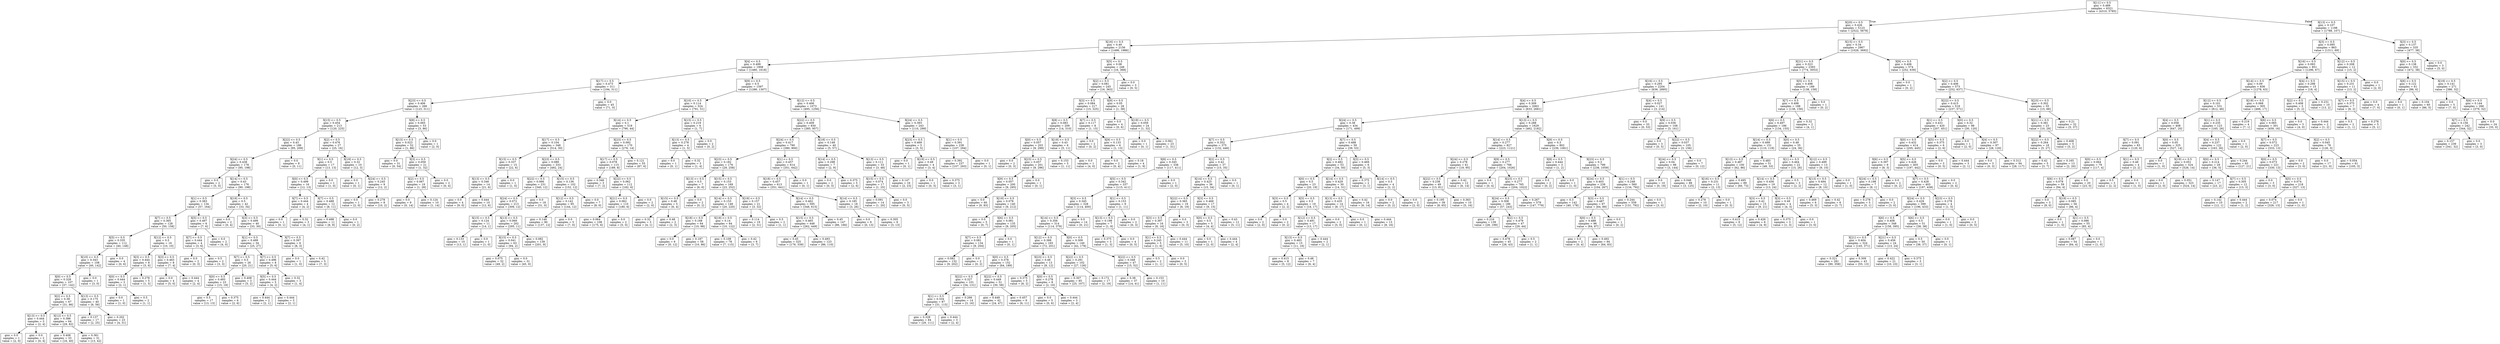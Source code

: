 digraph Tree {
node [shape=box] ;
0 [label="X[11] <= 0.5\ngini = 0.489\nsamples = 6321\nvalue = [4310, 5785]"] ;
1 [label="X[20] <= 0.5\ngini = 0.426\nsamples = 5123\nvalue = [2522, 5678]"] ;
0 -> 1 [labeldistance=2.5, labelangle=45, headlabel="True"] ;
2 [label="X[16] <= 0.5\ngini = 0.49\nsamples = 2156\nvalue = [1496, 1986]"] ;
1 -> 2 ;
3 [label="X[4] <= 0.5\ngini = 0.499\nsamples = 1908\nvalue = [1480, 1618]"] ;
2 -> 3 ;
4 [label="X[17] <= 0.5\ngini = 0.473\nsamples = 311\nvalue = [194, 311]"] ;
3 -> 4 ;
5 [label="X[23] <= 0.5\ngini = 0.406\nsamples = 266\nvalue = [123, 311]"] ;
4 -> 5 ;
6 [label="X[15] <= 0.5\ngini = 0.454\nsamples = 213\nvalue = [120, 225]"] ;
5 -> 6 ;
7 [label="X[22] <= 0.5\ngini = 0.43\nsamples = 186\nvalue = [95, 209]"] ;
6 -> 7 ;
8 [label="X[24] <= 0.5\ngini = 0.438\nsamples = 178\nvalue = [95, 198]"] ;
7 -> 8 ;
9 [label="gini = 0.0\nsamples = 2\nvalue = [5, 0]"] ;
8 -> 9 ;
10 [label="X[14] <= 0.5\ngini = 0.43\nsamples = 176\nvalue = [90, 198]"] ;
8 -> 10 ;
11 [label="X[1] <= 0.5\ngini = 0.383\nsamples = 134\nvalue = [57, 164]"] ;
10 -> 11 ;
12 [label="X[7] <= 0.5\ngini = 0.365\nsamples = 128\nvalue = [50, 158]"] ;
11 -> 12 ;
13 [label="X[5] <= 0.5\ngini = 0.335\nsamples = 112\nvalue = [40, 148]"] ;
12 -> 13 ;
14 [label="X[10] <= 0.5\ngini = 0.343\nsamples = 108\nvalue = [40, 142]"] ;
13 -> 14 ;
15 [label="X[0] <= 0.5\ngini = 0.328\nsamples = 107\nvalue = [37, 142]"] ;
14 -> 15 ;
16 [label="X[2] <= 0.5\ngini = 0.39\nsamples = 67\nvalue = [31, 86]"] ;
15 -> 16 ;
17 [label="X[13] <= 0.5\ngini = 0.444\nsamples = 3\nvalue = [2, 4]"] ;
16 -> 17 ;
18 [label="gini = 0.0\nsamples = 1\nvalue = [2, 0]"] ;
17 -> 18 ;
19 [label="gini = 0.0\nsamples = 2\nvalue = [0, 4]"] ;
17 -> 19 ;
20 [label="X[12] <= 0.5\ngini = 0.386\nsamples = 64\nvalue = [29, 82]"] ;
16 -> 20 ;
21 [label="gini = 0.408\nsamples = 33\nvalue = [16, 40]"] ;
20 -> 21 ;
22 [label="gini = 0.361\nsamples = 31\nvalue = [13, 42]"] ;
20 -> 22 ;
23 [label="X[13] <= 0.5\ngini = 0.175\nsamples = 40\nvalue = [6, 56]"] ;
15 -> 23 ;
24 [label="gini = 0.137\nsamples = 17\nvalue = [2, 25]"] ;
23 -> 24 ;
25 [label="gini = 0.202\nsamples = 23\nvalue = [4, 31]"] ;
23 -> 25 ;
26 [label="gini = 0.0\nsamples = 1\nvalue = [3, 0]"] ;
14 -> 26 ;
27 [label="gini = 0.0\nsamples = 4\nvalue = [0, 6]"] ;
13 -> 27 ;
28 [label="X[12] <= 0.5\ngini = 0.5\nsamples = 16\nvalue = [10, 10]"] ;
12 -> 28 ;
29 [label="X[3] <= 0.5\ngini = 0.444\nsamples = 8\nvalue = [3, 6]"] ;
28 -> 29 ;
30 [label="X[0] <= 0.5\ngini = 0.444\nsamples = 3\nvalue = [2, 1]"] ;
29 -> 30 ;
31 [label="gini = 0.0\nsamples = 1\nvalue = [1, 0]"] ;
30 -> 31 ;
32 [label="gini = 0.5\nsamples = 2\nvalue = [1, 1]"] ;
30 -> 32 ;
33 [label="gini = 0.278\nsamples = 5\nvalue = [1, 5]"] ;
29 -> 33 ;
34 [label="X[3] <= 0.5\ngini = 0.463\nsamples = 8\nvalue = [7, 4]"] ;
28 -> 34 ;
35 [label="gini = 0.0\nsamples = 4\nvalue = [5, 0]"] ;
34 -> 35 ;
36 [label="gini = 0.444\nsamples = 4\nvalue = [2, 4]"] ;
34 -> 36 ;
37 [label="X[5] <= 0.5\ngini = 0.497\nsamples = 6\nvalue = [7, 6]"] ;
11 -> 37 ;
38 [label="X[7] <= 0.5\ngini = 0.444\nsamples = 4\nvalue = [3, 6]"] ;
37 -> 38 ;
39 [label="gini = 0.0\nsamples = 2\nvalue = [0, 3]"] ;
38 -> 39 ;
40 [label="gini = 0.5\nsamples = 2\nvalue = [3, 3]"] ;
38 -> 40 ;
41 [label="gini = 0.0\nsamples = 2\nvalue = [4, 0]"] ;
37 -> 41 ;
42 [label="X[19] <= 0.5\ngini = 0.5\nsamples = 42\nvalue = [33, 34]"] ;
10 -> 42 ;
43 [label="gini = 0.0\nsamples = 2\nvalue = [0, 4]"] ;
42 -> 43 ;
44 [label="X[3] <= 0.5\ngini = 0.499\nsamples = 40\nvalue = [33, 30]"] ;
42 -> 44 ;
45 [label="X[1] <= 0.5\ngini = 0.499\nsamples = 34\nvalue = [25, 27]"] ;
44 -> 45 ;
46 [label="X[7] <= 0.5\ngini = 0.5\nsamples = 26\nvalue = [20, 21]"] ;
45 -> 46 ;
47 [label="X[0] <= 0.5\ngini = 0.493\nsamples = 23\nvalue = [15, 19]"] ;
46 -> 47 ;
48 [label="gini = 0.5\nsamples = 17\nvalue = [13, 13]"] ;
47 -> 48 ;
49 [label="gini = 0.375\nsamples = 6\nvalue = [2, 6]"] ;
47 -> 49 ;
50 [label="gini = 0.408\nsamples = 3\nvalue = [5, 2]"] ;
46 -> 50 ;
51 [label="X[7] <= 0.5\ngini = 0.496\nsamples = 8\nvalue = [5, 6]"] ;
45 -> 51 ;
52 [label="X[5] <= 0.5\ngini = 0.444\nsamples = 5\nvalue = [4, 2]"] ;
51 -> 52 ;
53 [label="gini = 0.444\nsamples = 2\nvalue = [2, 1]"] ;
52 -> 53 ;
54 [label="gini = 0.444\nsamples = 3\nvalue = [2, 1]"] ;
52 -> 54 ;
55 [label="gini = 0.32\nsamples = 3\nvalue = [1, 4]"] ;
51 -> 55 ;
56 [label="X[7] <= 0.5\ngini = 0.397\nsamples = 6\nvalue = [8, 3]"] ;
44 -> 56 ;
57 [label="gini = 0.0\nsamples = 1\nvalue = [1, 0]"] ;
56 -> 57 ;
58 [label="gini = 0.42\nsamples = 5\nvalue = [7, 3]"] ;
56 -> 58 ;
59 [label="gini = 0.0\nsamples = 8\nvalue = [0, 11]"] ;
7 -> 59 ;
60 [label="X[2] <= 0.5\ngini = 0.476\nsamples = 27\nvalue = [25, 16]"] ;
6 -> 60 ;
61 [label="X[1] <= 0.5\ngini = 0.5\nsamples = 17\nvalue = [13, 13]"] ;
60 -> 61 ;
62 [label="X[0] <= 0.5\ngini = 0.499\nsamples = 16\nvalue = [12, 13]"] ;
61 -> 62 ;
63 [label="X[7] <= 0.5\ngini = 0.444\nsamples = 4\nvalue = [4, 2]"] ;
62 -> 63 ;
64 [label="gini = 0.0\nsamples = 1\nvalue = [0, 1]"] ;
63 -> 64 ;
65 [label="gini = 0.32\nsamples = 3\nvalue = [4, 1]"] ;
63 -> 65 ;
66 [label="X[7] <= 0.5\ngini = 0.488\nsamples = 12\nvalue = [8, 11]"] ;
62 -> 66 ;
67 [label="gini = 0.498\nsamples = 11\nvalue = [8, 9]"] ;
66 -> 67 ;
68 [label="gini = 0.0\nsamples = 1\nvalue = [0, 2]"] ;
66 -> 68 ;
69 [label="gini = 0.0\nsamples = 1\nvalue = [1, 0]"] ;
61 -> 69 ;
70 [label="X[19] <= 0.5\ngini = 0.32\nsamples = 10\nvalue = [12, 3]"] ;
60 -> 70 ;
71 [label="gini = 0.0\nsamples = 1\nvalue = [0, 1]"] ;
70 -> 71 ;
72 [label="X[24] <= 0.5\ngini = 0.245\nsamples = 9\nvalue = [12, 2]"] ;
70 -> 72 ;
73 [label="gini = 0.0\nsamples = 1\nvalue = [2, 0]"] ;
72 -> 73 ;
74 [label="gini = 0.278\nsamples = 8\nvalue = [10, 2]"] ;
72 -> 74 ;
75 [label="X[8] <= 0.5\ngini = 0.065\nsamples = 53\nvalue = [3, 86]"] ;
5 -> 75 ;
76 [label="X[13] <= 0.5\ngini = 0.023\nsamples = 52\nvalue = [1, 86]"] ;
75 -> 76 ;
77 [label="gini = 0.0\nsamples = 31\nvalue = [0, 54]"] ;
76 -> 77 ;
78 [label="X[3] <= 0.5\ngini = 0.059\nsamples = 21\nvalue = [1, 32]"] ;
76 -> 78 ;
79 [label="X[2] <= 0.5\ngini = 0.067\nsamples = 19\nvalue = [1, 28]"] ;
78 -> 79 ;
80 [label="gini = 0.0\nsamples = 9\nvalue = [0, 14]"] ;
79 -> 80 ;
81 [label="gini = 0.124\nsamples = 10\nvalue = [1, 14]"] ;
79 -> 81 ;
82 [label="gini = 0.0\nsamples = 2\nvalue = [0, 4]"] ;
78 -> 82 ;
83 [label="gini = 0.0\nsamples = 1\nvalue = [2, 0]"] ;
75 -> 83 ;
84 [label="gini = 0.0\nsamples = 45\nvalue = [71, 0]"] ;
4 -> 84 ;
85 [label="X[9] <= 0.5\ngini = 0.5\nsamples = 1597\nvalue = [1286, 1307]"] ;
3 -> 85 ;
86 [label="X[10] <= 0.5\ngini = 0.114\nsamples = 524\nvalue = [791, 51]"] ;
85 -> 86 ;
87 [label="X[14] <= 0.5\ngini = 0.1\nsamples = 518\nvalue = [790, 44]"] ;
86 -> 87 ;
88 [label="X[17] <= 0.5\ngini = 0.104\nsamples = 348\nvalue = [514, 30]"] ;
87 -> 88 ;
89 [label="X[15] <= 0.5\ngini = 0.337\nsamples = 15\nvalue = [22, 6]"] ;
88 -> 89 ;
90 [label="X[13] <= 0.5\ngini = 0.346\nsamples = 14\nvalue = [21, 6]"] ;
89 -> 90 ;
91 [label="gini = 0.0\nsamples = 4\nvalue = [9, 0]"] ;
90 -> 91 ;
92 [label="gini = 0.444\nsamples = 10\nvalue = [12, 6]"] ;
90 -> 92 ;
93 [label="gini = 0.0\nsamples = 1\nvalue = [1, 0]"] ;
89 -> 93 ;
94 [label="X[23] <= 0.5\ngini = 0.089\nsamples = 333\nvalue = [492, 24]"] ;
88 -> 94 ;
95 [label="X[22] <= 0.5\ngini = 0.066\nsamples = 231\nvalue = [340, 12]"] ;
94 -> 95 ;
96 [label="X[24] <= 0.5\ngini = 0.072\nsamples = 213\nvalue = [309, 12]"] ;
95 -> 96 ;
97 [label="X[15] <= 0.5\ngini = 0.124\nsamples = 11\nvalue = [14, 1]"] ;
96 -> 97 ;
98 [label="gini = 0.133\nsamples = 10\nvalue = [13, 1]"] ;
97 -> 98 ;
99 [label="gini = 0.0\nsamples = 1\nvalue = [1, 0]"] ;
97 -> 99 ;
100 [label="X[13] <= 0.5\ngini = 0.069\nsamples = 202\nvalue = [295, 11]"] ;
96 -> 100 ;
101 [label="X[15] <= 0.5\ngini = 0.041\nsamples = 63\nvalue = [94, 2]"] ;
100 -> 101 ;
102 [label="gini = 0.075\nsamples = 32\nvalue = [49, 2]"] ;
101 -> 102 ;
103 [label="gini = 0.0\nsamples = 31\nvalue = [45, 0]"] ;
101 -> 103 ;
104 [label="gini = 0.082\nsamples = 139\nvalue = [201, 9]"] ;
100 -> 104 ;
105 [label="gini = 0.0\nsamples = 18\nvalue = [31, 0]"] ;
95 -> 105 ;
106 [label="X[15] <= 0.5\ngini = 0.136\nsamples = 102\nvalue = [152, 12]"] ;
94 -> 106 ;
107 [label="X[12] <= 0.5\ngini = 0.142\nsamples = 95\nvalue = [144, 12]"] ;
106 -> 107 ;
108 [label="gini = 0.148\nsamples = 90\nvalue = [137, 12]"] ;
107 -> 108 ;
109 [label="gini = 0.0\nsamples = 5\nvalue = [7, 0]"] ;
107 -> 109 ;
110 [label="gini = 0.0\nsamples = 7\nvalue = [8, 0]"] ;
106 -> 110 ;
111 [label="X[23] <= 0.5\ngini = 0.092\nsamples = 170\nvalue = [276, 14]"] ;
87 -> 111 ;
112 [label="X[17] <= 0.5\ngini = 0.078\nsamples = 115\nvalue = [189, 8]"] ;
111 -> 112 ;
113 [label="gini = 0.346\nsamples = 3\nvalue = [7, 2]"] ;
112 -> 113 ;
114 [label="X[22] <= 0.5\ngini = 0.062\nsamples = 112\nvalue = [182, 6]"] ;
112 -> 114 ;
115 [label="X[21] <= 0.5\ngini = 0.062\nsamples = 110\nvalue = [180, 6]"] ;
114 -> 115 ;
116 [label="gini = 0.064\nsamples = 108\nvalue = [175, 6]"] ;
115 -> 116 ;
117 [label="gini = 0.0\nsamples = 2\nvalue = [5, 0]"] ;
115 -> 117 ;
118 [label="gini = 0.0\nsamples = 2\nvalue = [2, 0]"] ;
114 -> 118 ;
119 [label="gini = 0.121\nsamples = 55\nvalue = [87, 6]"] ;
111 -> 119 ;
120 [label="X[15] <= 0.5\ngini = 0.219\nsamples = 6\nvalue = [1, 7]"] ;
86 -> 120 ;
121 [label="X[13] <= 0.5\ngini = 0.278\nsamples = 4\nvalue = [1, 5]"] ;
120 -> 121 ;
122 [label="gini = 0.0\nsamples = 1\nvalue = [0, 1]"] ;
121 -> 122 ;
123 [label="gini = 0.32\nsamples = 3\nvalue = [1, 4]"] ;
121 -> 123 ;
124 [label="gini = 0.0\nsamples = 2\nvalue = [0, 2]"] ;
120 -> 124 ;
125 [label="X[12] <= 0.5\ngini = 0.406\nsamples = 1073\nvalue = [495, 1256]"] ;
85 -> 125 ;
126 [label="X[22] <= 0.5\ngini = 0.409\nsamples = 830\nvalue = [385, 957]"] ;
125 -> 126 ;
127 [label="X[24] <= 0.5\ngini = 0.417\nsamples = 790\nvalue = [380, 900]"] ;
126 -> 127 ;
128 [label="X[23] <= 0.5\ngini = 0.182\nsamples = 176\nvalue = [29, 258]"] ;
127 -> 128 ;
129 [label="X[13] <= 0.5\ngini = 0.5\nsamples = 7\nvalue = [6, 6]"] ;
128 -> 129 ;
130 [label="X[15] <= 0.5\ngini = 0.48\nsamples = 5\nvalue = [6, 4]"] ;
129 -> 130 ;
131 [label="gini = 0.32\nsamples = 3\nvalue = [4, 1]"] ;
130 -> 131 ;
132 [label="gini = 0.48\nsamples = 2\nvalue = [2, 3]"] ;
130 -> 132 ;
133 [label="gini = 0.0\nsamples = 2\nvalue = [0, 2]"] ;
129 -> 133 ;
134 [label="X[15] <= 0.5\ngini = 0.153\nsamples = 169\nvalue = [23, 252]"] ;
128 -> 134 ;
135 [label="X[14] <= 0.5\ngini = 0.153\nsamples = 148\nvalue = [20, 220]"] ;
134 -> 135 ;
136 [label="X[18] <= 0.5\ngini = 0.168\nsamples = 64\nvalue = [10, 98]"] ;
135 -> 136 ;
137 [label="gini = 0.0\nsamples = 6\nvalue = [0, 12]"] ;
136 -> 137 ;
138 [label="gini = 0.187\nsamples = 58\nvalue = [10, 86]"] ;
136 -> 138 ;
139 [label="X[19] <= 0.5\ngini = 0.14\nsamples = 84\nvalue = [10, 122]"] ;
135 -> 139 ;
140 [label="gini = 0.108\nsamples = 78\nvalue = [7, 115]"] ;
139 -> 140 ;
141 [label="gini = 0.42\nsamples = 6\nvalue = [3, 7]"] ;
139 -> 141 ;
142 [label="X[19] <= 0.5\ngini = 0.157\nsamples = 21\nvalue = [3, 32]"] ;
134 -> 142 ;
143 [label="gini = 0.114\nsamples = 19\nvalue = [2, 31]"] ;
142 -> 143 ;
144 [label="gini = 0.5\nsamples = 2\nvalue = [1, 1]"] ;
142 -> 144 ;
145 [label="X[1] <= 0.5\ngini = 0.457\nsamples = 614\nvalue = [351, 642]"] ;
127 -> 145 ;
146 [label="X[18] <= 0.5\ngini = 0.457\nsamples = 613\nvalue = [351, 641]"] ;
145 -> 146 ;
147 [label="X[14] <= 0.5\ngini = 0.462\nsamples = 595\nvalue = [348, 615]"] ;
146 -> 147 ;
148 [label="X[15] <= 0.5\ngini = 0.465\nsamples = 448\nvalue = [262, 449]"] ;
147 -> 148 ;
149 [label="gini = 0.45\nsamples = 325\nvalue = [176, 339]"] ;
148 -> 149 ;
150 [label="gini = 0.493\nsamples = 123\nvalue = [86, 110]"] ;
148 -> 150 ;
151 [label="gini = 0.45\nsamples = 147\nvalue = [86, 166]"] ;
147 -> 151 ;
152 [label="X[14] <= 0.5\ngini = 0.185\nsamples = 18\nvalue = [3, 26]"] ;
146 -> 152 ;
153 [label="gini = 0.0\nsamples = 9\nvalue = [0, 13]"] ;
152 -> 153 ;
154 [label="gini = 0.305\nsamples = 9\nvalue = [3, 13]"] ;
152 -> 154 ;
155 [label="gini = 0.0\nsamples = 1\nvalue = [0, 1]"] ;
145 -> 155 ;
156 [label="X[18] <= 0.5\ngini = 0.148\nsamples = 40\nvalue = [5, 57]"] ;
126 -> 156 ;
157 [label="X[14] <= 0.5\ngini = 0.298\nsamples = 7\nvalue = [2, 9]"] ;
156 -> 157 ;
158 [label="gini = 0.0\nsamples = 2\nvalue = [0, 3]"] ;
157 -> 158 ;
159 [label="gini = 0.375\nsamples = 5\nvalue = [2, 6]"] ;
157 -> 159 ;
160 [label="X[13] <= 0.5\ngini = 0.111\nsamples = 33\nvalue = [3, 48]"] ;
156 -> 160 ;
161 [label="X[15] <= 0.5\ngini = 0.074\nsamples = 17\nvalue = [1, 25]"] ;
160 -> 161 ;
162 [label="gini = 0.091\nsamples = 14\nvalue = [1, 20]"] ;
161 -> 162 ;
163 [label="gini = 0.0\nsamples = 3\nvalue = [0, 5]"] ;
161 -> 163 ;
164 [label="gini = 0.147\nsamples = 16\nvalue = [2, 23]"] ;
160 -> 164 ;
165 [label="X[24] <= 0.5\ngini = 0.393\nsamples = 243\nvalue = [110, 299]"] ;
125 -> 165 ;
166 [label="X[23] <= 0.5\ngini = 0.469\nsamples = 5\nvalue = [3, 5]"] ;
165 -> 166 ;
167 [label="gini = 0.0\nsamples = 1\nvalue = [0, 1]"] ;
166 -> 167 ;
168 [label="X[19] <= 0.5\ngini = 0.49\nsamples = 4\nvalue = [3, 4]"] ;
166 -> 168 ;
169 [label="gini = 0.0\nsamples = 1\nvalue = [0, 3]"] ;
168 -> 169 ;
170 [label="gini = 0.375\nsamples = 3\nvalue = [3, 1]"] ;
168 -> 170 ;
171 [label="X[1] <= 0.5\ngini = 0.391\nsamples = 238\nvalue = [107, 294]"] ;
165 -> 171 ;
172 [label="gini = 0.392\nsamples = 237\nvalue = [107, 293]"] ;
171 -> 172 ;
173 [label="gini = 0.0\nsamples = 1\nvalue = [0, 1]"] ;
171 -> 173 ;
174 [label="X[5] <= 0.5\ngini = 0.08\nsamples = 248\nvalue = [16, 368]"] ;
2 -> 174 ;
175 [label="X[2] <= 0.5\ngini = 0.081\nsamples = 245\nvalue = [16, 363]"] ;
174 -> 175 ;
176 [label="X[3] <= 0.5\ngini = 0.084\nsamples = 217\nvalue = [15, 325]"] ;
175 -> 176 ;
177 [label="X[8] <= 0.5\ngini = 0.083\nsamples = 209\nvalue = [14, 310]"] ;
176 -> 177 ;
178 [label="X[0] <= 0.5\ngini = 0.057\nsamples = 203\nvalue = [9, 299]"] ;
177 -> 178 ;
179 [label="gini = 0.0\nsamples = 2\nvalue = [0, 3]"] ;
178 -> 179 ;
180 [label="X[23] <= 0.5\ngini = 0.057\nsamples = 201\nvalue = [9, 296]"] ;
178 -> 180 ;
181 [label="X[9] <= 0.5\ngini = 0.057\nsamples = 200\nvalue = [9, 295]"] ;
180 -> 181 ;
182 [label="gini = 0.0\nsamples = 60\nvalue = [0, 83]"] ;
181 -> 182 ;
183 [label="X[19] <= 0.5\ngini = 0.078\nsamples = 140\nvalue = [9, 212]"] ;
181 -> 183 ;
184 [label="gini = 0.0\nsamples = 5\nvalue = [0, 7]"] ;
183 -> 184 ;
185 [label="X[6] <= 0.5\ngini = 0.081\nsamples = 135\nvalue = [9, 205]"] ;
183 -> 185 ;
186 [label="X[7] <= 0.5\ngini = 0.081\nsamples = 134\nvalue = [9, 204]"] ;
185 -> 186 ;
187 [label="gini = 0.082\nsamples = 132\nvalue = [9, 202]"] ;
186 -> 187 ;
188 [label="gini = 0.0\nsamples = 2\nvalue = [0, 2]"] ;
186 -> 188 ;
189 [label="gini = 0.0\nsamples = 1\nvalue = [0, 1]"] ;
185 -> 189 ;
190 [label="gini = 0.0\nsamples = 1\nvalue = [0, 1]"] ;
180 -> 190 ;
191 [label="X[19] <= 0.5\ngini = 0.43\nsamples = 6\nvalue = [5, 11]"] ;
177 -> 191 ;
192 [label="gini = 0.153\nsamples = 5\nvalue = [1, 11]"] ;
191 -> 192 ;
193 [label="gini = 0.0\nsamples = 1\nvalue = [4, 0]"] ;
191 -> 193 ;
194 [label="X[7] <= 0.5\ngini = 0.117\nsamples = 8\nvalue = [1, 15]"] ;
176 -> 194 ;
195 [label="gini = 0.0\nsamples = 2\nvalue = [0, 2]"] ;
194 -> 195 ;
196 [label="X[9] <= 0.5\ngini = 0.133\nsamples = 6\nvalue = [1, 13]"] ;
194 -> 196 ;
197 [label="gini = 0.0\nsamples = 2\nvalue = [0, 4]"] ;
196 -> 197 ;
198 [label="gini = 0.18\nsamples = 4\nvalue = [1, 9]"] ;
196 -> 198 ;
199 [label="X[9] <= 0.5\ngini = 0.05\nsamples = 28\nvalue = [1, 38]"] ;
175 -> 199 ;
200 [label="gini = 0.0\nsamples = 4\nvalue = [0, 6]"] ;
199 -> 200 ;
201 [label="X[19] <= 0.5\ngini = 0.059\nsamples = 24\nvalue = [1, 32]"] ;
199 -> 201 ;
202 [label="gini = 0.0\nsamples = 1\nvalue = [0, 1]"] ;
201 -> 202 ;
203 [label="gini = 0.061\nsamples = 23\nvalue = [1, 31]"] ;
201 -> 203 ;
204 [label="gini = 0.0\nsamples = 3\nvalue = [0, 5]"] ;
174 -> 204 ;
205 [label="X[15] <= 0.5\ngini = 0.34\nsamples = 2967\nvalue = [1026, 3692]"] ;
1 -> 205 ;
206 [label="X[21] <= 0.5\ngini = 0.323\nsamples = 2393\nvalue = [774, 3053]"] ;
205 -> 206 ;
207 [label="X[16] <= 0.5\ngini = 0.295\nsamples = 2204\nvalue = [636, 2895]"] ;
206 -> 207 ;
208 [label="X[4] <= 0.5\ngini = 0.309\nsamples = 2063\nvalue = [633, 2681]"] ;
207 -> 208 ;
209 [label="X[24] <= 0.5\ngini = 0.38\nsamples = 434\nvalue = [171, 499]"] ;
208 -> 209 ;
210 [label="X[7] <= 0.5\ngini = 0.352\nsamples = 375\nvalue = [132, 446]"] ;
209 -> 210 ;
211 [label="X[8] <= 0.5\ngini = 0.345\nsamples = 338\nvalue = [117, 411]"] ;
210 -> 211 ;
212 [label="X[5] <= 0.5\ngini = 0.342\nsamples = 337\nvalue = [115, 411]"] ;
211 -> 212 ;
213 [label="X[3] <= 0.5\ngini = 0.345\nsamples = 328\nvalue = [114, 400]"] ;
212 -> 213 ;
214 [label="X[14] <= 0.5\ngini = 0.356\nsamples = 314\nvalue = [114, 379]"] ;
213 -> 214 ;
215 [label="X[12] <= 0.5\ngini = 0.388\nsamples = 165\nvalue = [72, 201]"] ;
214 -> 215 ;
216 [label="X[0] <= 0.5\ngini = 0.378\nsamples = 152\nvalue = [64, 189]"] ;
215 -> 216 ;
217 [label="X[22] <= 0.5\ngini = 0.327\nsamples = 101\nvalue = [34, 131]"] ;
216 -> 217 ;
218 [label="X[1] <= 0.5\ngini = 0.334\nsamples = 87\nvalue = [31, 115]"] ;
217 -> 218 ;
219 [label="gini = 0.328\nsamples = 84\nvalue = [29, 111]"] ;
218 -> 219 ;
220 [label="gini = 0.444\nsamples = 3\nvalue = [2, 4]"] ;
218 -> 220 ;
221 [label="gini = 0.266\nsamples = 14\nvalue = [3, 16]"] ;
217 -> 221 ;
222 [label="X[22] <= 0.5\ngini = 0.449\nsamples = 51\nvalue = [30, 58]"] ;
216 -> 222 ;
223 [label="gini = 0.448\nsamples = 42\nvalue = [24, 47]"] ;
222 -> 223 ;
224 [label="gini = 0.457\nsamples = 9\nvalue = [6, 11]"] ;
222 -> 224 ;
225 [label="X[23] <= 0.5\ngini = 0.48\nsamples = 13\nvalue = [8, 12]"] ;
215 -> 225 ;
226 [label="gini = 0.375\nsamples = 5\nvalue = [6, 2]"] ;
225 -> 226 ;
227 [label="X[0] <= 0.5\ngini = 0.278\nsamples = 8\nvalue = [2, 10]"] ;
225 -> 227 ;
228 [label="gini = 0.0\nsamples = 5\nvalue = [0, 6]"] ;
227 -> 228 ;
229 [label="gini = 0.444\nsamples = 3\nvalue = [2, 4]"] ;
227 -> 229 ;
230 [label="X[0] <= 0.5\ngini = 0.309\nsamples = 149\nvalue = [42, 178]"] ;
214 -> 230 ;
231 [label="X[22] <= 0.5\ngini = 0.291\nsamples = 102\nvalue = [27, 126]"] ;
230 -> 231 ;
232 [label="gini = 0.307\nsamples = 85\nvalue = [25, 107]"] ;
231 -> 232 ;
233 [label="gini = 0.172\nsamples = 17\nvalue = [2, 19]"] ;
231 -> 233 ;
234 [label="X[22] <= 0.5\ngini = 0.348\nsamples = 47\nvalue = [15, 52]"] ;
230 -> 234 ;
235 [label="gini = 0.38\nsamples = 37\nvalue = [14, 41]"] ;
234 -> 235 ;
236 [label="gini = 0.153\nsamples = 10\nvalue = [1, 11]"] ;
234 -> 236 ;
237 [label="gini = 0.0\nsamples = 14\nvalue = [0, 21]"] ;
213 -> 237 ;
238 [label="X[1] <= 0.5\ngini = 0.153\nsamples = 9\nvalue = [1, 11]"] ;
212 -> 238 ;
239 [label="X[13] <= 0.5\ngini = 0.198\nsamples = 7\nvalue = [1, 8]"] ;
238 -> 239 ;
240 [label="gini = 0.375\nsamples = 3\nvalue = [1, 3]"] ;
239 -> 240 ;
241 [label="gini = 0.0\nsamples = 4\nvalue = [0, 5]"] ;
239 -> 241 ;
242 [label="gini = 0.0\nsamples = 2\nvalue = [0, 3]"] ;
238 -> 242 ;
243 [label="gini = 0.0\nsamples = 1\nvalue = [2, 0]"] ;
211 -> 243 ;
244 [label="X[2] <= 0.5\ngini = 0.42\nsamples = 37\nvalue = [15, 35]"] ;
210 -> 244 ;
245 [label="X[14] <= 0.5\ngini = 0.425\nsamples = 36\nvalue = [15, 34]"] ;
244 -> 245 ;
246 [label="X[22] <= 0.5\ngini = 0.365\nsamples = 19\nvalue = [6, 19]"] ;
245 -> 246 ;
247 [label="X[3] <= 0.5\ngini = 0.397\nsamples = 16\nvalue = [6, 16]"] ;
246 -> 247 ;
248 [label="X[1] <= 0.5\ngini = 0.245\nsamples = 5\nvalue = [1, 6]"] ;
247 -> 248 ;
249 [label="gini = 0.5\nsamples = 2\nvalue = [1, 1]"] ;
248 -> 249 ;
250 [label="gini = 0.0\nsamples = 3\nvalue = [0, 5]"] ;
248 -> 250 ;
251 [label="gini = 0.444\nsamples = 11\nvalue = [5, 10]"] ;
247 -> 251 ;
252 [label="gini = 0.0\nsamples = 3\nvalue = [0, 3]"] ;
246 -> 252 ;
253 [label="X[3] <= 0.5\ngini = 0.469\nsamples = 17\nvalue = [9, 15]"] ;
245 -> 253 ;
254 [label="X[0] <= 0.5\ngini = 0.5\nsamples = 5\nvalue = [4, 4]"] ;
253 -> 254 ;
255 [label="gini = 0.0\nsamples = 1\nvalue = [2, 0]"] ;
254 -> 255 ;
256 [label="gini = 0.444\nsamples = 4\nvalue = [2, 4]"] ;
254 -> 256 ;
257 [label="gini = 0.43\nsamples = 12\nvalue = [5, 11]"] ;
253 -> 257 ;
258 [label="gini = 0.0\nsamples = 1\nvalue = [0, 1]"] ;
244 -> 258 ;
259 [label="X[7] <= 0.5\ngini = 0.488\nsamples = 59\nvalue = [39, 53]"] ;
209 -> 259 ;
260 [label="X[2] <= 0.5\ngini = 0.482\nsamples = 53\nvalue = [34, 50]"] ;
259 -> 260 ;
261 [label="X[0] <= 0.5\ngini = 0.5\nsamples = 23\nvalue = [20, 19]"] ;
260 -> 261 ;
262 [label="X[3] <= 0.5\ngini = 0.5\nsamples = 4\nvalue = [2, 2]"] ;
261 -> 262 ;
263 [label="gini = 0.0\nsamples = 2\nvalue = [2, 0]"] ;
262 -> 263 ;
264 [label="gini = 0.0\nsamples = 2\nvalue = [0, 2]"] ;
262 -> 264 ;
265 [label="X[5] <= 0.5\ngini = 0.5\nsamples = 19\nvalue = [18, 17]"] ;
261 -> 265 ;
266 [label="X[12] <= 0.5\ngini = 0.491\nsamples = 17\nvalue = [13, 17]"] ;
265 -> 266 ;
267 [label="X[13] <= 0.5\ngini = 0.483\nsamples = 15\nvalue = [11, 16]"] ;
266 -> 267 ;
268 [label="gini = 0.415\nsamples = 8\nvalue = [5, 12]"] ;
267 -> 268 ;
269 [label="gini = 0.48\nsamples = 7\nvalue = [6, 4]"] ;
267 -> 269 ;
270 [label="gini = 0.444\nsamples = 2\nvalue = [2, 1]"] ;
266 -> 270 ;
271 [label="gini = 0.0\nsamples = 2\nvalue = [5, 0]"] ;
265 -> 271 ;
272 [label="X[14] <= 0.5\ngini = 0.429\nsamples = 30\nvalue = [14, 31]"] ;
260 -> 272 ;
273 [label="X[13] <= 0.5\ngini = 0.435\nsamples = 14\nvalue = [8, 17]"] ;
272 -> 273 ;
274 [label="gini = 0.0\nsamples = 1\nvalue = [0, 1]"] ;
273 -> 274 ;
275 [label="gini = 0.444\nsamples = 13\nvalue = [8, 16]"] ;
273 -> 275 ;
276 [label="gini = 0.42\nsamples = 16\nvalue = [6, 14]"] ;
272 -> 276 ;
277 [label="X[3] <= 0.5\ngini = 0.469\nsamples = 6\nvalue = [5, 3]"] ;
259 -> 277 ;
278 [label="gini = 0.375\nsamples = 2\nvalue = [3, 1]"] ;
277 -> 278 ;
279 [label="X[14] <= 0.5\ngini = 0.5\nsamples = 4\nvalue = [2, 2]"] ;
277 -> 279 ;
280 [label="gini = 0.0\nsamples = 2\nvalue = [0, 2]"] ;
279 -> 280 ;
281 [label="gini = 0.0\nsamples = 2\nvalue = [2, 0]"] ;
279 -> 281 ;
282 [label="X[13] <= 0.5\ngini = 0.288\nsamples = 1629\nvalue = [462, 2182]"] ;
208 -> 282 ;
283 [label="X[14] <= 0.5\ngini = 0.277\nsamples = 827\nvalue = [223, 1121]"] ;
282 -> 283 ;
284 [label="X[24] <= 0.5\ngini = 0.278\nsamples = 61\nvalue = [19, 95]"] ;
283 -> 284 ;
285 [label="X[22] <= 0.5\ngini = 0.238\nsamples = 49\nvalue = [13, 81]"] ;
284 -> 285 ;
286 [label="gini = 0.195\nsamples = 39\nvalue = [8, 65]"] ;
285 -> 286 ;
287 [label="gini = 0.363\nsamples = 10\nvalue = [5, 16]"] ;
285 -> 287 ;
288 [label="gini = 0.42\nsamples = 12\nvalue = [6, 14]"] ;
284 -> 288 ;
289 [label="X[9] <= 0.5\ngini = 0.277\nsamples = 766\nvalue = [204, 1026]"] ;
283 -> 289 ;
290 [label="gini = 0.0\nsamples = 1\nvalue = [0, 4]"] ;
289 -> 290 ;
291 [label="X[23] <= 0.5\ngini = 0.277\nsamples = 765\nvalue = [204, 1022]"] ;
289 -> 291 ;
292 [label="X[24] <= 0.5\ngini = 0.308\nsamples = 186\nvalue = [57, 243]"] ;
291 -> 292 ;
293 [label="gini = 0.216\nsamples = 139\nvalue = [28, 199]"] ;
292 -> 293 ;
294 [label="X[2] <= 0.5\ngini = 0.479\nsamples = 47\nvalue = [29, 44]"] ;
292 -> 294 ;
295 [label="gini = 0.478\nsamples = 45\nvalue = [28, 43]"] ;
294 -> 295 ;
296 [label="gini = 0.5\nsamples = 2\nvalue = [1, 1]"] ;
294 -> 296 ;
297 [label="gini = 0.267\nsamples = 579\nvalue = [147, 779]"] ;
291 -> 297 ;
298 [label="X[9] <= 0.5\ngini = 0.3\nsamples = 802\nvalue = [239, 1061]"] ;
282 -> 298 ;
299 [label="X[8] <= 0.5\ngini = 0.444\nsamples = 3\nvalue = [1, 2]"] ;
298 -> 299 ;
300 [label="gini = 0.0\nsamples = 2\nvalue = [0, 2]"] ;
299 -> 300 ;
301 [label="gini = 0.0\nsamples = 1\nvalue = [1, 0]"] ;
299 -> 301 ;
302 [label="X[23] <= 0.5\ngini = 0.3\nsamples = 799\nvalue = [238, 1059]"] ;
298 -> 302 ;
303 [label="X[24] <= 0.5\ngini = 0.403\nsamples = 239\nvalue = [104, 267]"] ;
302 -> 303 ;
304 [label="gini = 0.3\nsamples = 142\nvalue = [40, 178]"] ;
303 -> 304 ;
305 [label="X[3] <= 0.5\ngini = 0.487\nsamples = 97\nvalue = [64, 89]"] ;
303 -> 305 ;
306 [label="X[0] <= 0.5\ngini = 0.488\nsamples = 96\nvalue = [64, 87]"] ;
305 -> 306 ;
307 [label="gini = 0.0\nsamples = 2\nvalue = [0, 4]"] ;
306 -> 307 ;
308 [label="gini = 0.492\nsamples = 94\nvalue = [64, 83]"] ;
306 -> 308 ;
309 [label="gini = 0.0\nsamples = 1\nvalue = [0, 2]"] ;
305 -> 309 ;
310 [label="X[1] <= 0.5\ngini = 0.248\nsamples = 560\nvalue = [134, 792]"] ;
302 -> 310 ;
311 [label="gini = 0.244\nsamples = 559\nvalue = [131, 792]"] ;
310 -> 311 ;
312 [label="gini = 0.0\nsamples = 1\nvalue = [3, 0]"] ;
310 -> 312 ;
313 [label="X[4] <= 0.5\ngini = 0.027\nsamples = 141\nvalue = [3, 214]"] ;
207 -> 313 ;
314 [label="gini = 0.0\nsamples = 33\nvalue = [0, 53]"] ;
313 -> 314 ;
315 [label="X[9] <= 0.5\ngini = 0.036\nsamples = 108\nvalue = [3, 161]"] ;
313 -> 315 ;
316 [label="gini = 0.0\nsamples = 3\nvalue = [0, 5]"] ;
315 -> 316 ;
317 [label="X[22] <= 0.5\ngini = 0.037\nsamples = 105\nvalue = [3, 156]"] ;
315 -> 317 ;
318 [label="X[24] <= 0.5\ngini = 0.04\nsamples = 98\nvalue = [3, 144]"] ;
317 -> 318 ;
319 [label="gini = 0.0\nsamples = 10\nvalue = [0, 19]"] ;
318 -> 319 ;
320 [label="gini = 0.046\nsamples = 88\nvalue = [3, 125]"] ;
318 -> 320 ;
321 [label="gini = 0.0\nsamples = 7\nvalue = [0, 12]"] ;
317 -> 321 ;
322 [label="X[5] <= 0.5\ngini = 0.498\nsamples = 189\nvalue = [138, 158]"] ;
206 -> 322 ;
323 [label="X[7] <= 0.5\ngini = 0.498\nsamples = 188\nvalue = [138, 156]"] ;
322 -> 323 ;
324 [label="X[6] <= 0.5\ngini = 0.497\nsamples = 186\nvalue = [134, 155]"] ;
323 -> 324 ;
325 [label="X[14] <= 0.5\ngini = 0.499\nsamples = 151\nvalue = [110, 119]"] ;
324 -> 325 ;
326 [label="X[13] <= 0.5\ngini = 0.487\nsamples = 100\nvalue = [62, 86]"] ;
325 -> 326 ;
327 [label="X[16] <= 0.5\ngini = 0.231\nsamples = 11\nvalue = [2, 13]"] ;
326 -> 327 ;
328 [label="gini = 0.278\nsamples = 10\nvalue = [2, 10]"] ;
327 -> 328 ;
329 [label="gini = 0.0\nsamples = 1\nvalue = [0, 3]"] ;
327 -> 329 ;
330 [label="gini = 0.495\nsamples = 89\nvalue = [60, 73]"] ;
326 -> 330 ;
331 [label="gini = 0.483\nsamples = 51\nvalue = [48, 33]"] ;
325 -> 331 ;
332 [label="X[0] <= 0.5\ngini = 0.48\nsamples = 35\nvalue = [24, 36]"] ;
324 -> 332 ;
333 [label="X[1] <= 0.5\ngini = 0.464\nsamples = 22\nvalue = [15, 26]"] ;
332 -> 333 ;
334 [label="X[14] <= 0.5\ngini = 0.456\nsamples = 19\nvalue = [13, 24]"] ;
333 -> 334 ;
335 [label="X[3] <= 0.5\ngini = 0.42\nsamples = 15\nvalue = [9, 21]"] ;
334 -> 335 ;
336 [label="gini = 0.415\nsamples = 9\nvalue = [5, 12]"] ;
335 -> 336 ;
337 [label="gini = 0.426\nsamples = 6\nvalue = [4, 9]"] ;
335 -> 337 ;
338 [label="X[3] <= 0.5\ngini = 0.49\nsamples = 4\nvalue = [4, 3]"] ;
334 -> 338 ;
339 [label="gini = 0.375\nsamples = 3\nvalue = [1, 3]"] ;
338 -> 339 ;
340 [label="gini = 0.0\nsamples = 1\nvalue = [3, 0]"] ;
338 -> 340 ;
341 [label="gini = 0.5\nsamples = 3\nvalue = [2, 2]"] ;
333 -> 341 ;
342 [label="X[12] <= 0.5\ngini = 0.499\nsamples = 13\nvalue = [9, 10]"] ;
332 -> 342 ;
343 [label="X[13] <= 0.5\ngini = 0.494\nsamples = 12\nvalue = [8, 10]"] ;
342 -> 343 ;
344 [label="gini = 0.469\nsamples = 6\nvalue = [5, 3]"] ;
343 -> 344 ;
345 [label="gini = 0.42\nsamples = 6\nvalue = [3, 7]"] ;
343 -> 345 ;
346 [label="gini = 0.0\nsamples = 1\nvalue = [1, 0]"] ;
342 -> 346 ;
347 [label="gini = 0.32\nsamples = 2\nvalue = [4, 1]"] ;
323 -> 347 ;
348 [label="gini = 0.0\nsamples = 1\nvalue = [0, 2]"] ;
322 -> 348 ;
349 [label="X[9] <= 0.5\ngini = 0.406\nsamples = 574\nvalue = [252, 639]"] ;
205 -> 349 ;
350 [label="gini = 0.0\nsamples = 1\nvalue = [0, 2]"] ;
349 -> 350 ;
351 [label="X[2] <= 0.5\ngini = 0.406\nsamples = 573\nvalue = [252, 637]"] ;
349 -> 351 ;
352 [label="X[22] <= 0.5\ngini = 0.415\nsamples = 518\nvalue = [237, 571]"] ;
351 -> 352 ;
353 [label="X[1] <= 0.5\ngini = 0.431\nsamples = 420\nvalue = [207, 451]"] ;
352 -> 353 ;
354 [label="X[0] <= 0.5\ngini = 0.432\nsamples = 414\nvalue = [205, 445]"] ;
353 -> 354 ;
355 [label="X[6] <= 0.5\ngini = 0.397\nsamples = 9\nvalue = [8, 3]"] ;
354 -> 355 ;
356 [label="X[24] <= 0.5\ngini = 0.198\nsamples = 7\nvalue = [8, 1]"] ;
355 -> 356 ;
357 [label="gini = 0.278\nsamples = 5\nvalue = [5, 1]"] ;
356 -> 357 ;
358 [label="gini = 0.0\nsamples = 2\nvalue = [3, 0]"] ;
356 -> 358 ;
359 [label="gini = 0.0\nsamples = 2\nvalue = [0, 2]"] ;
355 -> 359 ;
360 [label="X[5] <= 0.5\ngini = 0.426\nsamples = 405\nvalue = [197, 442]"] ;
354 -> 360 ;
361 [label="X[7] <= 0.5\ngini = 0.428\nsamples = 403\nvalue = [197, 438]"] ;
360 -> 361 ;
362 [label="X[24] <= 0.5\ngini = 0.429\nsamples = 399\nvalue = [196, 433]"] ;
361 -> 362 ;
363 [label="X[6] <= 0.5\ngini = 0.408\nsamples = 348\nvalue = [158, 395]"] ;
362 -> 363 ;
364 [label="X[21] <= 0.5\ngini = 0.404\nsamples = 324\nvalue = [145, 371]"] ;
363 -> 364 ;
365 [label="gini = 0.321\nsamples = 281\nvalue = [90, 358]"] ;
364 -> 365 ;
366 [label="gini = 0.309\nsamples = 43\nvalue = [55, 13]"] ;
364 -> 366 ;
367 [label="X[21] <= 0.5\ngini = 0.456\nsamples = 24\nvalue = [13, 24]"] ;
363 -> 367 ;
368 [label="gini = 0.422\nsamples = 21\nvalue = [10, 23]"] ;
367 -> 368 ;
369 [label="gini = 0.375\nsamples = 3\nvalue = [3, 1]"] ;
367 -> 369 ;
370 [label="X[6] <= 0.5\ngini = 0.5\nsamples = 51\nvalue = [38, 38]"] ;
362 -> 370 ;
371 [label="gini = 0.5\nsamples = 50\nvalue = [38, 37]"] ;
370 -> 371 ;
372 [label="gini = 0.0\nsamples = 1\nvalue = [0, 1]"] ;
370 -> 372 ;
373 [label="X[23] <= 0.5\ngini = 0.278\nsamples = 4\nvalue = [1, 5]"] ;
361 -> 373 ;
374 [label="gini = 0.0\nsamples = 1\nvalue = [1, 0]"] ;
373 -> 374 ;
375 [label="gini = 0.0\nsamples = 3\nvalue = [0, 5]"] ;
373 -> 375 ;
376 [label="gini = 0.0\nsamples = 2\nvalue = [0, 4]"] ;
360 -> 376 ;
377 [label="X[5] <= 0.5\ngini = 0.375\nsamples = 6\nvalue = [2, 6]"] ;
353 -> 377 ;
378 [label="gini = 0.0\nsamples = 3\nvalue = [0, 5]"] ;
377 -> 378 ;
379 [label="gini = 0.444\nsamples = 3\nvalue = [2, 1]"] ;
377 -> 379 ;
380 [label="X[0] <= 0.5\ngini = 0.32\nsamples = 98\nvalue = [30, 120]"] ;
352 -> 380 ;
381 [label="gini = 0.0\nsamples = 1\nvalue = [2, 0]"] ;
380 -> 381 ;
382 [label="X[4] <= 0.5\ngini = 0.307\nsamples = 97\nvalue = [28, 120]"] ;
380 -> 382 ;
383 [label="gini = 0.0\nsamples = 3\nvalue = [0, 3]"] ;
382 -> 383 ;
384 [label="gini = 0.312\nsamples = 94\nvalue = [28, 117]"] ;
382 -> 384 ;
385 [label="X[23] <= 0.5\ngini = 0.302\nsamples = 55\nvalue = [15, 66]"] ;
351 -> 385 ;
386 [label="X[21] <= 0.5\ngini = 0.381\nsamples = 23\nvalue = [10, 29]"] ;
385 -> 386 ;
387 [label="X[22] <= 0.5\ngini = 0.264\nsamples = 18\nvalue = [5, 27]"] ;
386 -> 387 ;
388 [label="gini = 0.42\nsamples = 5\nvalue = [3, 7]"] ;
387 -> 388 ;
389 [label="gini = 0.165\nsamples = 13\nvalue = [2, 20]"] ;
387 -> 389 ;
390 [label="gini = 0.408\nsamples = 5\nvalue = [5, 2]"] ;
386 -> 390 ;
391 [label="gini = 0.21\nsamples = 32\nvalue = [5, 37]"] ;
385 -> 391 ;
392 [label="X[13] <= 0.5\ngini = 0.107\nsamples = 1198\nvalue = [1788, 107]"] ;
0 -> 392 [labeldistance=2.5, labelangle=-45, headlabel="False"] ;
393 [label="X[3] <= 0.5\ngini = 0.095\nsamples = 863\nvalue = [1311, 69]"] ;
392 -> 393 ;
394 [label="X[16] <= 0.5\ngini = 0.093\nsamples = 851\nvalue = [1296, 67]"] ;
393 -> 394 ;
395 [label="X[14] <= 0.5\ngini = 0.09\nsamples = 836\nvalue = [1278, 63]"] ;
394 -> 395 ;
396 [label="X[12] <= 0.5\ngini = 0.101\nsamples = 531\nvalue = [812, 46]"] ;
395 -> 396 ;
397 [label="X[4] <= 0.5\ngini = 0.058\nsamples = 408\nvalue = [647, 20]"] ;
396 -> 397 ;
398 [label="X[7] <= 0.5\ngini = 0.091\nsamples = 83\nvalue = [120, 6]"] ;
397 -> 398 ;
399 [label="X[0] <= 0.5\ngini = 0.064\nsamples = 79\nvalue = [117, 4]"] ;
398 -> 399 ;
400 [label="X[6] <= 0.5\ngini = 0.078\nsamples = 59\nvalue = [94, 4]"] ;
399 -> 400 ;
401 [label="gini = 0.0\nsamples = 3\nvalue = [8, 0]"] ;
400 -> 401 ;
402 [label="X[19] <= 0.5\ngini = 0.085\nsamples = 56\nvalue = [86, 4]"] ;
400 -> 402 ;
403 [label="gini = 0.0\nsamples = 1\nvalue = [1, 0]"] ;
402 -> 403 ;
404 [label="X[1] <= 0.5\ngini = 0.086\nsamples = 55\nvalue = [85, 4]"] ;
402 -> 404 ;
405 [label="gini = 0.087\nsamples = 54\nvalue = [84, 4]"] ;
404 -> 405 ;
406 [label="gini = 0.0\nsamples = 1\nvalue = [1, 0]"] ;
404 -> 406 ;
407 [label="gini = 0.0\nsamples = 20\nvalue = [23, 0]"] ;
399 -> 407 ;
408 [label="X[1] <= 0.5\ngini = 0.48\nsamples = 4\nvalue = [3, 2]"] ;
398 -> 408 ;
409 [label="gini = 0.5\nsamples = 3\nvalue = [2, 2]"] ;
408 -> 409 ;
410 [label="gini = 0.0\nsamples = 1\nvalue = [1, 0]"] ;
408 -> 410 ;
411 [label="X[0] <= 0.5\ngini = 0.05\nsamples = 325\nvalue = [527, 14]"] ;
397 -> 411 ;
412 [label="gini = 0.0\nsamples = 1\nvalue = [1, 0]"] ;
411 -> 412 ;
413 [label="X[19] <= 0.5\ngini = 0.051\nsamples = 324\nvalue = [526, 14]"] ;
411 -> 413 ;
414 [label="gini = 0.0\nsamples = 1\nvalue = [2, 0]"] ;
413 -> 414 ;
415 [label="gini = 0.051\nsamples = 323\nvalue = [524, 14]"] ;
413 -> 415 ;
416 [label="X[1] <= 0.5\ngini = 0.235\nsamples = 123\nvalue = [165, 26]"] ;
396 -> 416 ;
417 [label="X[4] <= 0.5\ngini = 0.237\nsamples = 122\nvalue = [163, 26]"] ;
416 -> 417 ;
418 [label="X[0] <= 0.5\ngini = 0.214\nsamples = 29\nvalue = [36, 5]"] ;
417 -> 418 ;
419 [label="gini = 0.147\nsamples = 17\nvalue = [23, 2]"] ;
418 -> 419 ;
420 [label="X[7] <= 0.5\ngini = 0.305\nsamples = 12\nvalue = [13, 3]"] ;
418 -> 420 ;
421 [label="gini = 0.142\nsamples = 10\nvalue = [12, 1]"] ;
420 -> 421 ;
422 [label="gini = 0.444\nsamples = 2\nvalue = [1, 2]"] ;
420 -> 422 ;
423 [label="gini = 0.244\nsamples = 93\nvalue = [127, 21]"] ;
417 -> 423 ;
424 [label="gini = 0.0\nsamples = 1\nvalue = [2, 0]"] ;
416 -> 424 ;
425 [label="X[19] <= 0.5\ngini = 0.068\nsamples = 305\nvalue = [466, 17]"] ;
395 -> 425 ;
426 [label="gini = 0.219\nsamples = 4\nvalue = [7, 1]"] ;
425 -> 426 ;
427 [label="X[6] <= 0.5\ngini = 0.065\nsamples = 301\nvalue = [459, 16]"] ;
425 -> 427 ;
428 [label="X[7] <= 0.5\ngini = 0.072\nsamples = 223\nvalue = [333, 13]"] ;
427 -> 428 ;
429 [label="X[0] <= 0.5\ngini = 0.073\nsamples = 221\nvalue = [330, 13]"] ;
428 -> 429 ;
430 [label="gini = 0.0\nsamples = 3\nvalue = [3, 0]"] ;
429 -> 430 ;
431 [label="X[5] <= 0.5\ngini = 0.074\nsamples = 218\nvalue = [327, 13]"] ;
429 -> 431 ;
432 [label="gini = 0.074\nsamples = 217\nvalue = [326, 13]"] ;
431 -> 432 ;
433 [label="gini = 0.0\nsamples = 1\nvalue = [1, 0]"] ;
431 -> 433 ;
434 [label="gini = 0.0\nsamples = 2\nvalue = [3, 0]"] ;
428 -> 434 ;
435 [label="X[2] <= 0.5\ngini = 0.045\nsamples = 78\nvalue = [126, 3]"] ;
427 -> 435 ;
436 [label="gini = 0.0\nsamples = 17\nvalue = [21, 0]"] ;
435 -> 436 ;
437 [label="gini = 0.054\nsamples = 61\nvalue = [105, 3]"] ;
435 -> 437 ;
438 [label="X[4] <= 0.5\ngini = 0.298\nsamples = 15\nvalue = [18, 4]"] ;
394 -> 438 ;
439 [label="X[2] <= 0.5\ngini = 0.408\nsamples = 5\nvalue = [5, 2]"] ;
438 -> 439 ;
440 [label="gini = 0.0\nsamples = 3\nvalue = [4, 0]"] ;
439 -> 440 ;
441 [label="gini = 0.444\nsamples = 2\nvalue = [1, 2]"] ;
439 -> 441 ;
442 [label="gini = 0.231\nsamples = 10\nvalue = [13, 2]"] ;
438 -> 442 ;
443 [label="X[12] <= 0.5\ngini = 0.208\nsamples = 12\nvalue = [15, 2]"] ;
393 -> 443 ;
444 [label="X[15] <= 0.5\ngini = 0.231\nsamples = 11\nvalue = [13, 2]"] ;
443 -> 444 ;
445 [label="X[7] <= 0.5\ngini = 0.375\nsamples = 7\nvalue = [6, 2]"] ;
444 -> 445 ;
446 [label="gini = 0.5\nsamples = 2\nvalue = [1, 1]"] ;
445 -> 446 ;
447 [label="gini = 0.278\nsamples = 5\nvalue = [5, 1]"] ;
445 -> 447 ;
448 [label="gini = 0.0\nsamples = 4\nvalue = [7, 0]"] ;
444 -> 448 ;
449 [label="gini = 0.0\nsamples = 1\nvalue = [2, 0]"] ;
443 -> 449 ;
450 [label="X[3] <= 0.5\ngini = 0.137\nsamples = 335\nvalue = [477, 38]"] ;
392 -> 450 ;
451 [label="X[0] <= 0.5\ngini = 0.138\nsamples = 332\nvalue = [472, 38]"] ;
450 -> 451 ;
452 [label="X[6] <= 0.5\ngini = 0.122\nsamples = 61\nvalue = [86, 6]"] ;
451 -> 452 ;
453 [label="gini = 0.0\nsamples = 1\nvalue = [0, 1]"] ;
452 -> 453 ;
454 [label="gini = 0.104\nsamples = 60\nvalue = [86, 5]"] ;
452 -> 454 ;
455 [label="X[19] <= 0.5\ngini = 0.141\nsamples = 271\nvalue = [386, 32]"] ;
451 -> 455 ;
456 [label="gini = 0.0\nsamples = 5\nvalue = [7, 0]"] ;
455 -> 456 ;
457 [label="X[6] <= 0.5\ngini = 0.144\nsamples = 266\nvalue = [379, 32]"] ;
455 -> 457 ;
458 [label="X[7] <= 0.5\ngini = 0.156\nsamples = 242\nvalue = [344, 32]"] ;
457 -> 458 ;
459 [label="gini = 0.157\nsamples = 239\nvalue = [341, 32]"] ;
458 -> 459 ;
460 [label="gini = 0.0\nsamples = 3\nvalue = [3, 0]"] ;
458 -> 460 ;
461 [label="gini = 0.0\nsamples = 24\nvalue = [35, 0]"] ;
457 -> 461 ;
462 [label="gini = 0.0\nsamples = 3\nvalue = [5, 0]"] ;
450 -> 462 ;
}